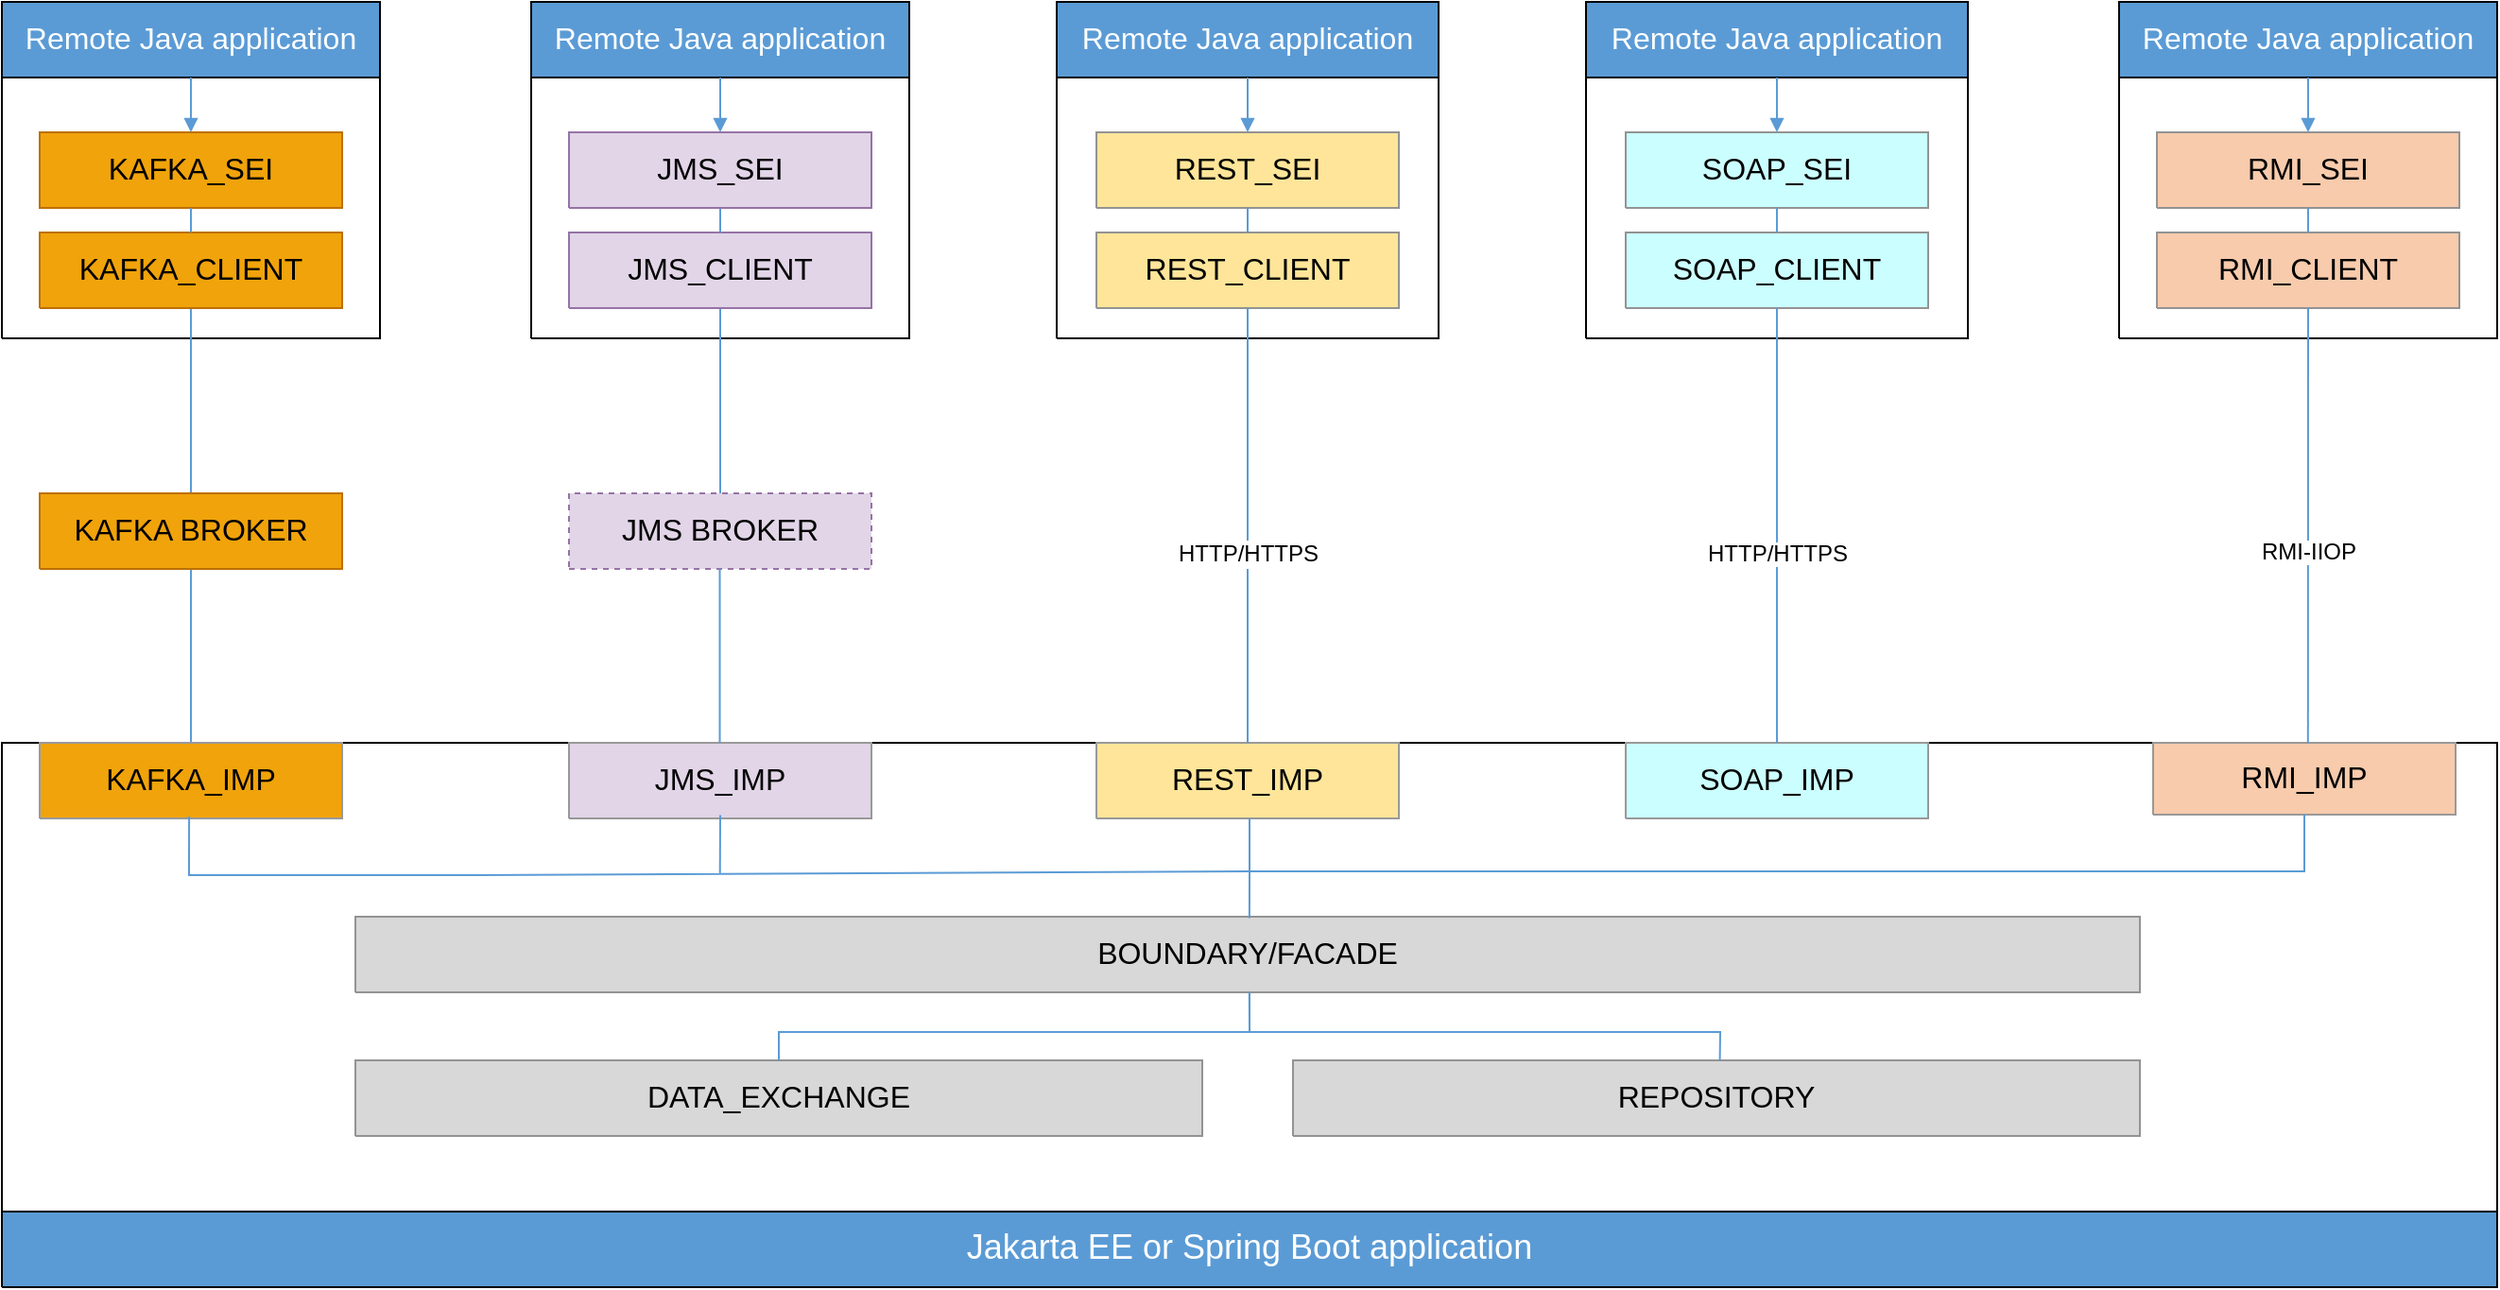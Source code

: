 <mxfile version="24.1.0" type="device">
  <diagram name="Page-1" id="Page-1">
    <mxGraphModel dx="1430" dy="1236" grid="1" gridSize="10" guides="1" tooltips="1" connect="1" arrows="1" fold="1" page="1" pageScale="1" pageWidth="827" pageHeight="1169" math="0" shadow="0">
      <root>
        <mxCell id="0" />
        <mxCell id="1" value="Connector" parent="0" />
        <mxCell id="2" style="vsdxID=1;shape=stencil(nZBLDoAgDERP0z3SIyjew0SURgSD+Lu9kMZoXLhwN9O+tukAlrNpJg1SzDH4QW/URgNYgZTkjA4UkwJUgGXng+6DX1zLfmoymdXo17xh5zmRJ6Q42BWCfc2oJfdAr+Yv+AP9Cb7OJ3H/2JG1HNGz/84klThPVCc=);labelBackgroundColor=none;rounded=0;html=1;whiteSpace=wrap;" parent="1" vertex="1">
          <mxGeometry x="80" y="432" width="1320" height="288" as="geometry" />
        </mxCell>
        <mxCell id="3" value="&lt;font style=&quot;color: rgb(0 , 0 , 0) ; direction: ltr ; letter-spacing: 0px ; line-height: 120% ; opacity: 1&quot;&gt;&lt;font style=&quot;font-size: 16px&quot;&gt;REST_IMP&lt;/font&gt;&lt;br&gt;&lt;/font&gt;" style="verticalAlign=middle;align=center;vsdxID=2;fillColor=#fee599;gradientColor=none;shape=stencil(nZBLDoAgDERP0z3SIyjew0SURgSD+Lu9kMZoXLhwN9O+tukAlrNpJg1SzDH4QW/URgNYgZTkjA4UkwJUgGXng+6DX1zLfmoymdXo17xh5zmRJ6Q42BWCfc2oJfdAr+Yv+AP9Cb7OJ3H/2JG1HNGz/84klThPVCc=);strokeColor=#999999;labelBackgroundColor=none;rounded=0;html=1;whiteSpace=wrap;" parent="1" vertex="1">
          <mxGeometry x="659" y="432" width="160" height="40" as="geometry" />
        </mxCell>
        <mxCell id="4" value="&lt;font style=&quot;color: rgb(0 , 0 , 0) ; direction: ltr ; letter-spacing: 0px ; line-height: 120% ; opacity: 1&quot;&gt;&lt;font style=&quot;font-size: 16px&quot;&gt;SOAP_IMP&lt;/font&gt;&lt;br&gt;&lt;/font&gt;" style="verticalAlign=middle;align=center;vsdxID=3;fillColor=#cbffff;gradientColor=none;shape=stencil(nZBLDoAgDERP0z3SIyjew0SURgSD+Lu9kMZoXLhwN9O+tukAlrNpJg1SzDH4QW/URgNYgZTkjA4UkwJUgGXng+6DX1zLfmoymdXo17xh5zmRJ6Q42BWCfc2oJfdAr+Yv+AP9Cb7OJ3H/2JG1HNGz/84klThPVCc=);strokeColor=#999999;labelBackgroundColor=none;rounded=0;html=1;whiteSpace=wrap;" parent="1" vertex="1">
          <mxGeometry x="939" y="432" width="160" height="40" as="geometry" />
        </mxCell>
        <mxCell id="5" value="&lt;font style=&quot;color: rgb(0 , 0 , 0) ; direction: ltr ; letter-spacing: 0px ; line-height: 120% ; opacity: 1&quot;&gt;&lt;font style=&quot;font-size: 16px&quot;&gt;RMI_IMP&lt;/font&gt;&lt;br&gt;&lt;/font&gt;" style="verticalAlign=middle;align=center;vsdxID=4;fillColor=#f7cbac;gradientColor=none;shape=stencil(nZBLDoAgDERP0z3SIyjew0SURgSD+Lu9kMZoXLhwN9O+tukAlrNpJg1SzDH4QW/URgNYgZTkjA4UkwJUgGXng+6DX1zLfmoymdXo17xh5zmRJ6Q42BWCfc2oJfdAr+Yv+AP9Cb7OJ3H/2JG1HNGz/84klThPVCc=);strokeColor=#999999;labelBackgroundColor=none;rounded=0;html=1;whiteSpace=wrap;" parent="1" vertex="1">
          <mxGeometry x="1218" y="432" width="160" height="38" as="geometry" />
        </mxCell>
        <mxCell id="6" value="&lt;font style=&quot;color: rgb(0 , 0 , 0) ; direction: ltr ; letter-spacing: 0px ; line-height: 120% ; opacity: 1&quot;&gt;&lt;font style=&quot;font-size: 16px&quot;&gt;BOUNDARY/FACADE&lt;/font&gt;&lt;br&gt;&lt;/font&gt;" style="verticalAlign=middle;align=center;vsdxID=5;fillColor=#d8d8d8;gradientColor=none;shape=stencil(nZBLDoAgDERP0z3SIyjew0SURgSD+Lu9kMZoXLhwN9O+tukAlrNpJg1SzDH4QW/URgNYgZTkjA4UkwJUgGXng+6DX1zLfmoymdXo17xh5zmRJ6Q42BWCfc2oJfdAr+Yv+AP9Cb7OJ3H/2JG1HNGz/84klThPVCc=);strokeColor=#939393;labelBackgroundColor=none;rounded=0;html=1;whiteSpace=wrap;" parent="1" vertex="1">
          <mxGeometry x="267" y="524" width="944" height="40" as="geometry" />
        </mxCell>
        <mxCell id="7" value="&lt;font style=&quot;color: rgb(0 , 0 , 0) ; direction: ltr ; letter-spacing: 0px ; line-height: 120% ; opacity: 1&quot;&gt;&lt;font style=&quot;font-size: 16px&quot;&gt;REPOSITORY&lt;/font&gt;&lt;br&gt;&lt;/font&gt;" style="verticalAlign=middle;align=center;vsdxID=6;fillColor=#d8d8d8;gradientColor=none;shape=stencil(nZBLDoAgDERP0z3SIyjew0SURgSD+Lu9kMZoXLhwN9O+tukAlrNpJg1SzDH4QW/URgNYgZTkjA4UkwJUgGXng+6DX1zLfmoymdXo17xh5zmRJ6Q42BWCfc2oJfdAr+Yv+AP9Cb7OJ3H/2JG1HNGz/84klThPVCc=);strokeColor=#939393;labelBackgroundColor=none;rounded=0;html=1;whiteSpace=wrap;" parent="1" vertex="1">
          <mxGeometry x="763" y="600" width="448" height="40" as="geometry" />
        </mxCell>
        <mxCell id="8" value="&lt;font style=&quot;color: rgb(0 , 0 , 0) ; direction: ltr ; letter-spacing: 0px ; line-height: 120% ; opacity: 1&quot;&gt;&lt;font style=&quot;font-size: 16px&quot;&gt;DATA_EXCHANGE&lt;/font&gt;&lt;br&gt;&lt;/font&gt;" style="verticalAlign=middle;align=center;vsdxID=7;fillColor=#d8d8d8;gradientColor=none;shape=stencil(nZBLDoAgDERP0z3SIyjew0SURgSD+Lu9kMZoXLhwN9O+tukAlrNpJg1SzDH4QW/URgNYgZTkjA4UkwJUgGXng+6DX1zLfmoymdXo17xh5zmRJ6Q42BWCfc2oJfdAr+Yv+AP9Cb7OJ3H/2JG1HNGz/84klThPVCc=);strokeColor=#939393;labelBackgroundColor=none;rounded=0;html=1;whiteSpace=wrap;" parent="1" vertex="1">
          <mxGeometry x="267" y="600" width="448" height="40" as="geometry" />
        </mxCell>
        <mxCell id="9" style="vsdxID=12;shape=stencil(nZBLDoAgDERP0z3SIyjew0SURgSD+Lu9kMZoXLhwN9O+tukAlrNpJg1SzDH4QW/URgNYgZTkjA4UkwJUgGXng+6DX1zLfmoymdXo17xh5zmRJ6Q42BWCfc2oJfdAr+Yv+AP9Cb7OJ3H/2JG1HNGz/84klThPVCc=);labelBackgroundColor=none;rounded=0;html=1;whiteSpace=wrap;" parent="1" vertex="1">
          <mxGeometry x="638" y="40" width="202" height="178" as="geometry" />
        </mxCell>
        <mxCell id="10" value="&lt;font style=&quot;color: rgb(0 , 0 , 0) ; direction: ltr ; letter-spacing: 0px ; line-height: 120% ; opacity: 1&quot;&gt;&lt;font style=&quot;font-size: 16px&quot;&gt;REST_CLIENT&lt;/font&gt;&lt;br&gt;&lt;/font&gt;" style="verticalAlign=middle;align=center;vsdxID=13;fillColor=#fee599;gradientColor=none;shape=stencil(nZBLDoAgDERP0z3SIyjew0SURgSD+Lu9kMZoXLhwN9O+tukAlrNpJg1SzDH4QW/URgNYgZTkjA4UkwJUgGXng+6DX1zLfmoymdXo17xh5zmRJ6Q42BWCfc2oJfdAr+Yv+AP9Cb7OJ3H/2JG1HNGz/84klThPVCc=);strokeColor=#939393;labelBackgroundColor=none;rounded=0;html=1;whiteSpace=wrap;" parent="1" vertex="1">
          <mxGeometry x="659" y="162" width="160" height="40" as="geometry" />
        </mxCell>
        <mxCell id="11" value="&lt;font style=&quot;color: rgb(254 , 255 , 255) ; direction: ltr ; letter-spacing: 0px ; line-height: 120% ; opacity: 1&quot;&gt;&lt;font style=&quot;font-size: 16px&quot;&gt;Remote Java application&lt;/font&gt;&lt;br&gt;&lt;/font&gt;" style="verticalAlign=middle;align=center;vsdxID=19;fillColor=#5b9bd5;gradientColor=none;shape=stencil(nZBLDoAgDERP0z3SIyjew0SURgSD+Lu9kMZoXLhwN9O+tukAlrNpJg1SzDH4QW/URgNYgZTkjA4UkwJUgGXng+6DX1zLfmoymdXo17xh5zmRJ6Q42BWCfc2oJfdAr+Yv+AP9Cb7OJ3H/2JG1HNGz/84klThPVCc=);strokeColor=#000000;labelBackgroundColor=none;rounded=0;html=1;whiteSpace=wrap;fontFamily=Helvetica;" parent="1" vertex="1">
          <mxGeometry x="638" y="40" width="202" height="40" as="geometry" />
        </mxCell>
        <mxCell id="12" style="vsdxID=20;fillColor=none;gradientColor=none;strokeColor=none;labelBackgroundColor=none;rounded=0;html=1;whiteSpace=wrap;fontFamily=Verdana;" parent="1" vertex="1">
          <mxGeometry x="659" y="109" width="160" height="40" as="geometry" />
        </mxCell>
        <mxCell id="13" value="&lt;font style=&quot;color: rgb(0 , 0 , 0) ; direction: ltr ; letter-spacing: 0px ; line-height: 120% ; opacity: 1&quot;&gt;&lt;font style=&quot;font-size: 16px&quot;&gt;REST_SEI&lt;/font&gt;&lt;br&gt;&lt;/font&gt;" style="verticalAlign=middle;align=center;vsdxID=11;fillColor=#fee599;gradientColor=none;shape=stencil(nZBLDoAgDERP0z3SIyjew0SURgSD+Lu9kMZoXLhwN9O+tukAlrNpJg1SzDH4QW/URgNYgZTkjA4UkwJUgGXng+6DX1zLfmoymdXo17xh5zmRJ6Q42BWCfc2oJfdAr+Yv+AP9Cb7OJ3H/2JG1HNGz/84klThPVCc=);strokeColor=#939393;labelBackgroundColor=none;rounded=0;html=1;whiteSpace=wrap;" parent="12" vertex="1">
          <mxGeometry width="160" height="40" as="geometry" />
        </mxCell>
        <mxCell id="14" style="vsdxID=23;shape=stencil(nZBLDoAgDERP0z3SIyjew0SURgSD+Lu9kMZoXLhwN9O+tukAlrNpJg1SzDH4QW/URgNYgZTkjA4UkwJUgGXng+6DX1zLfmoymdXo17xh5zmRJ6Q42BWCfc2oJfdAr+Yv+AP9Cb7OJ3H/2JG1HNGz/84klThPVCc=);labelBackgroundColor=none;rounded=0;html=1;whiteSpace=wrap;" parent="1" vertex="1">
          <mxGeometry x="918" y="40" width="202" height="178" as="geometry" />
        </mxCell>
        <mxCell id="15" value="&lt;font style=&quot;color: rgb(0 , 0 , 0) ; direction: ltr ; letter-spacing: 0px ; line-height: 120% ; opacity: 1&quot;&gt;&lt;font style=&quot;font-size: 16px&quot;&gt;SOAP_CLIENT&lt;/font&gt;&lt;br&gt;&lt;/font&gt;" style="verticalAlign=middle;align=center;vsdxID=24;fillColor=#cbffff;gradientColor=none;shape=stencil(nZBLDoAgDERP0z3SIyjew0SURgSD+Lu9kMZoXLhwN9O+tukAlrNpJg1SzDH4QW/URgNYgZTkjA4UkwJUgGXng+6DX1zLfmoymdXo17xh5zmRJ6Q42BWCfc2oJfdAr+Yv+AP9Cb7OJ3H/2JG1HNGz/84klThPVCc=);strokeColor=#939393;labelBackgroundColor=none;rounded=0;html=1;whiteSpace=wrap;" parent="1" vertex="1">
          <mxGeometry x="939" y="162" width="160" height="40" as="geometry" />
        </mxCell>
        <mxCell id="16" value="&lt;font style=&quot;color: rgb(254 , 255 , 255) ; direction: ltr ; letter-spacing: 0px ; line-height: 120% ; opacity: 1&quot;&gt;&lt;font style=&quot;font-size: 16px&quot;&gt;Remote Java application&lt;/font&gt;&lt;br&gt;&lt;/font&gt;" style="verticalAlign=middle;align=center;vsdxID=25;fillColor=#5b9bd5;gradientColor=none;shape=stencil(nZBLDoAgDERP0z3SIyjew0SURgSD+Lu9kMZoXLhwN9O+tukAlrNpJg1SzDH4QW/URgNYgZTkjA4UkwJUgGXng+6DX1zLfmoymdXo17xh5zmRJ6Q42BWCfc2oJfdAr+Yv+AP9Cb7OJ3H/2JG1HNGz/84klThPVCc=);strokeColor=#000000;labelBackgroundColor=none;rounded=0;html=1;whiteSpace=wrap;fontFamily=Helvetica;" parent="1" vertex="1">
          <mxGeometry x="918" y="40" width="202" height="40" as="geometry" />
        </mxCell>
        <mxCell id="17" style="vsdxID=26;fillColor=none;gradientColor=none;strokeColor=none;labelBackgroundColor=none;rounded=0;html=1;whiteSpace=wrap;" parent="1" vertex="1">
          <mxGeometry x="930" y="109" width="160" height="40" as="geometry" />
        </mxCell>
        <mxCell id="18" value="&lt;font style=&quot;color: rgb(0 , 0 , 0) ; direction: ltr ; letter-spacing: 0px ; line-height: 120% ; opacity: 1&quot;&gt;&lt;font style=&quot;font-size: 16px&quot;&gt;SOAP_SEI&lt;/font&gt;&lt;br&gt;&lt;/font&gt;" style="verticalAlign=middle;align=center;vsdxID=27;fillColor=#cbffff;gradientColor=none;shape=stencil(nZBLDoAgDERP0z3SIyjew0SURgSD+Lu9kMZoXLhwN9O+tukAlrNpJg1SzDH4QW/URgNYgZTkjA4UkwJUgGXng+6DX1zLfmoymdXo17xh5zmRJ6Q42BWCfc2oJfdAr+Yv+AP9Cb7OJ3H/2JG1HNGz/84klThPVCc=);strokeColor=#939393;labelBackgroundColor=none;rounded=0;html=1;whiteSpace=wrap;" parent="17" vertex="1">
          <mxGeometry x="9" width="160" height="40" as="geometry" />
        </mxCell>
        <mxCell id="19" style="vsdxID=38;shape=stencil(nZBLDoAgDERP0z3SIyjew0SURgSD+Lu9kMZoXLhwN9O+tukAlrNpJg1SzDH4QW/URgNYgZTkjA4UkwJUgGXng+6DX1zLfmoymdXo17xh5zmRJ6Q42BWCfc2oJfdAr+Yv+AP9Cb7OJ3H/2JG1HNGz/84klThPVCc=);labelBackgroundColor=none;rounded=0;html=1;whiteSpace=wrap;" parent="1" vertex="1">
          <mxGeometry x="1200" y="40" width="200" height="178" as="geometry" />
        </mxCell>
        <mxCell id="20" value="&lt;font style=&quot;color: rgb(0 , 0 , 0) ; direction: ltr ; letter-spacing: 0px ; line-height: 120% ; opacity: 1&quot;&gt;&lt;font style=&quot;font-size: 16px&quot;&gt;RMI_CLIENT&lt;/font&gt;&lt;br&gt;&lt;/font&gt;" style="verticalAlign=middle;align=center;vsdxID=39;fillColor=#f7cbac;gradientColor=none;shape=stencil(nZBLDoAgDERP0z3SIyjew0SURgSD+Lu9kMZoXLhwN9O+tukAlrNpJg1SzDH4QW/URgNYgZTkjA4UkwJUgGXng+6DX1zLfmoymdXo17xh5zmRJ6Q42BWCfc2oJfdAr+Yv+AP9Cb7OJ3H/2JG1HNGz/84klThPVCc=);strokeColor=#939393;labelBackgroundColor=none;rounded=0;html=1;whiteSpace=wrap;" parent="1" vertex="1">
          <mxGeometry x="1220" y="162" width="160" height="40" as="geometry" />
        </mxCell>
        <mxCell id="21" value="&lt;font style=&quot;color: rgb(254 , 255 , 255) ; direction: ltr ; letter-spacing: 0px ; line-height: 120% ; opacity: 1&quot;&gt;&lt;font style=&quot;font-size: 16px&quot;&gt;Remote Java application&lt;/font&gt;&lt;br&gt;&lt;/font&gt;" style="verticalAlign=middle;align=center;vsdxID=40;fillColor=#5b9bd5;gradientColor=none;shape=stencil(nZBLDoAgDERP0z3SIyjew0SURgSD+Lu9kMZoXLhwN9O+tukAlrNpJg1SzDH4QW/URgNYgZTkjA4UkwJUgGXng+6DX1zLfmoymdXo17xh5zmRJ6Q42BWCfc2oJfdAr+Yv+AP9Cb7OJ3H/2JG1HNGz/84klThPVCc=);strokeColor=#000000;labelBackgroundColor=none;rounded=0;html=1;whiteSpace=wrap;fontFamily=Helvetica;" parent="1" vertex="1">
          <mxGeometry x="1200" y="40" width="200" height="40" as="geometry" />
        </mxCell>
        <mxCell id="22" style="vsdxID=41;fillColor=none;gradientColor=none;strokeColor=none;labelBackgroundColor=none;rounded=0;html=1;whiteSpace=wrap;" parent="1" vertex="1">
          <mxGeometry x="1220" y="109" width="160" height="40" as="geometry" />
        </mxCell>
        <mxCell id="23" value="&lt;font style=&quot;color: rgb(0 , 0 , 0) ; direction: ltr ; letter-spacing: 0px ; line-height: 120% ; opacity: 1&quot;&gt;&lt;font style=&quot;font-size: 16px&quot;&gt;RMI_SEI&lt;/font&gt;&lt;br&gt;&lt;/font&gt;" style="verticalAlign=middle;align=center;vsdxID=42;fillColor=#f7cbac;gradientColor=none;shape=stencil(nZBLDoAgDERP0z3SIyjew0SURgSD+Lu9kMZoXLhwN9O+tukAlrNpJg1SzDH4QW/URgNYgZTkjA4UkwJUgGXng+6DX1zLfmoymdXo17xh5zmRJ6Q42BWCfc2oJfdAr+Yv+AP9Cb7OJ3H/2JG1HNGz/84klThPVCc=);strokeColor=#939393;labelBackgroundColor=none;rounded=0;html=1;whiteSpace=wrap;" parent="22" vertex="1">
          <mxGeometry width="160" height="40" as="geometry" />
        </mxCell>
        <mxCell id="24" value="&lt;font style=&quot;color: rgb(254 , 255 , 255) ; direction: ltr ; letter-spacing: 0px ; line-height: 120% ; opacity: 1&quot;&gt;&lt;font style=&quot;font-size: 18px&quot;&gt;Jakarta EE or Spring Boot application&lt;/font&gt;&lt;br&gt;&lt;/font&gt;" style="verticalAlign=middle;align=center;vsdxID=51;fillColor=#5b9bd5;gradientColor=none;shape=stencil(nZBLDoAgDERP0z3SIyjew0SURgSD+Lu9kMZoXLhwN9O+tukAlrNpJg1SzDH4QW/URgNYgZTkjA4UkwJUgGXng+6DX1zLfmoymdXo17xh5zmRJ6Q42BWCfc2oJfdAr+Yv+AP9Cb7OJ3H/2JG1HNGz/84klThPVCc=);strokeColor=#000000;labelBackgroundColor=none;rounded=0;html=1;whiteSpace=wrap;" parent="1" vertex="1">
          <mxGeometry x="80" y="680" width="1320" height="40" as="geometry" />
        </mxCell>
        <mxCell id="25" style="vsdxID=58;edgeStyle=none;startArrow=block;endArrow=none;startSize=5;endSize=5;strokeColor=#5b9bd5;spacingTop=0;spacingBottom=0;spacingLeft=0;spacingRight=0;verticalAlign=middle;html=1;labelBackgroundColor=#ffffff;rounded=0;exitX=0.5;exitY=0;exitDx=0;exitDy=0;exitPerimeter=0;entryX=0.5;entryY=1;entryDx=0;entryDy=0;entryPerimeter=0;" parent="1" source="23" target="21" edge="1">
          <mxGeometry relative="1" as="geometry">
            <mxPoint x="10" as="offset" />
            <Array as="points" />
          </mxGeometry>
        </mxCell>
        <mxCell id="26" style="vsdxID=57;edgeStyle=none;startArrow=block;endArrow=none;startSize=5;endSize=5;strokeColor=#5b9bd5;spacingTop=0;spacingBottom=0;spacingLeft=0;spacingRight=0;verticalAlign=middle;html=1;labelBackgroundColor=#ffffff;rounded=0;exitX=0.5;exitY=0;exitDx=0;exitDy=0;exitPerimeter=0;entryX=0.5;entryY=1;entryDx=0;entryDy=0;entryPerimeter=0;" parent="1" source="18" target="16" edge="1">
          <mxGeometry relative="1" as="geometry">
            <mxPoint x="10" as="offset" />
            <Array as="points" />
          </mxGeometry>
        </mxCell>
        <mxCell id="27" style="vsdxID=56;edgeStyle=none;startArrow=block;endArrow=none;startSize=5;endSize=5;strokeColor=#5b9bd5;spacingTop=0;spacingBottom=0;spacingLeft=0;spacingRight=0;verticalAlign=middle;html=1;labelBackgroundColor=#ffffff;rounded=0;exitX=0.5;exitY=0;exitDx=0;exitDy=0;exitPerimeter=0;entryX=0.5;entryY=1;entryDx=0;entryDy=0;entryPerimeter=0;" parent="1" source="13" target="11" edge="1">
          <mxGeometry relative="1" as="geometry">
            <mxPoint x="10" as="offset" />
            <Array as="points" />
          </mxGeometry>
        </mxCell>
        <mxCell id="29" style="vsdxID=53;edgeStyle=none;startArrow=none;endArrow=none;startSize=5;endSize=5;strokeColor=#5b9bd5;spacingTop=0;spacingBottom=0;spacingLeft=0;spacingRight=0;verticalAlign=middle;html=1;labelBackgroundColor=#ffffff;rounded=0;entryX=0.5;entryY=0;entryDx=0;entryDy=0;entryPerimeter=0;exitX=0.501;exitY=1.013;exitDx=0;exitDy=0;exitPerimeter=0;" parent="1" source="6" target="8" edge="1">
          <mxGeometry relative="1" as="geometry">
            <mxPoint as="offset" />
            <Array as="points">
              <mxPoint x="740" y="585" />
              <mxPoint x="491" y="585" />
            </Array>
            <mxPoint x="740" y="570" as="sourcePoint" />
          </mxGeometry>
        </mxCell>
        <mxCell id="30" value="&lt;font style=&quot;font-size: 12px&quot;&gt;HTTP/HTTPS&lt;/font&gt;" style="vsdxID=48;edgeStyle=none;startArrow=none;endArrow=none;startSize=5;endSize=5;strokeColor=#5b9bd5;spacingTop=0;spacingBottom=0;spacingLeft=0;spacingRight=0;verticalAlign=middle;html=1;labelBackgroundColor=#ffffff;rounded=0;" parent="1" source="10" target="3" edge="1">
          <mxGeometry x="0.124" relative="1" as="geometry">
            <Array as="points" />
            <mxPoint x="749" y="430" as="targetPoint" />
            <mxPoint as="offset" />
          </mxGeometry>
        </mxCell>
        <mxCell id="31" value="&lt;font style=&quot;font-size: 11px ; font-family: &amp;#34;calibri&amp;#34; ; color: #000000 ; direction: ltr ; letter-spacing: 0px ; line-height: 120% ; opacity: 1&quot;&gt;&lt;br&gt;&lt;/font&gt;" style="text;vsdxID=48;edgeStyle=none;startArrow=none;endArrow=none;startSize=5;endSize=5;strokeColor=none;spacingTop=0;spacingBottom=0;spacingLeft=0;spacingRight=0;verticalAlign=middle;html=1;labelBackgroundColor=#ffffff;rounded=0;align=center;fillColor=none;gradientColor=none;whiteSpace=wrap;rotation=0;;html=1;;rotation=270" parent="30" vertex="1">
          <mxGeometry width="21.13" height="30" relative="1" as="geometry">
            <mxPoint x="-7.985" y="-40" as="offset" />
          </mxGeometry>
        </mxCell>
        <mxCell id="32" value="&lt;font style=&quot;color: rgb(0 , 0 , 0) ; direction: ltr ; letter-spacing: 0px ; line-height: 120% ; opacity: 1&quot;&gt;&lt;font style=&quot;font-size: 12px&quot;&gt;RMI-IIOP&lt;/font&gt;&lt;br&gt;&lt;/font&gt;" style="vsdxID=44;edgeStyle=none;startArrow=none;endArrow=none;startSize=5;endSize=5;strokeColor=#5b9bd5;spacingTop=0;spacingBottom=0;spacingLeft=0;spacingRight=0;verticalAlign=middle;html=1;labelBackgroundColor=#ffffff;rounded=0;align=center;exitX=0.5;exitY=1;exitDx=0;exitDy=0;exitPerimeter=0;fontFamily=Helvetica;entryX=0.512;entryY=0.002;entryDx=0;entryDy=0;entryPerimeter=0;" parent="1" source="20" target="5" edge="1">
          <mxGeometry x="0.124" relative="1" as="geometry">
            <mxPoint as="offset" />
            <Array as="points" />
            <mxPoint x="1300" y="430" as="targetPoint" />
          </mxGeometry>
        </mxCell>
        <mxCell id="33" style="vsdxID=43;edgeStyle=none;startArrow=none;endArrow=none;startSize=5;endSize=5;strokeColor=#5b9bd5;spacingTop=0;spacingBottom=0;spacingLeft=0;spacingRight=0;verticalAlign=middle;html=1;labelBackgroundColor=#ffffff;rounded=0;exitX=0.5;exitY=1;exitDx=0;exitDy=0;exitPerimeter=0;entryX=0.5;entryY=0;entryDx=0;entryDy=0;entryPerimeter=0;" parent="1" source="23" target="20" edge="1">
          <mxGeometry relative="1" as="geometry">
            <mxPoint x="10" y="-1" as="offset" />
            <Array as="points" />
          </mxGeometry>
        </mxCell>
        <mxCell id="34" style="vsdxID=37;edgeStyle=none;startArrow=none;endArrow=none;startSize=5;endSize=5;strokeColor=#5b9bd5;spacingTop=0;spacingBottom=0;spacingLeft=0;spacingRight=0;verticalAlign=middle;html=1;labelBackgroundColor=#ffffff;rounded=0;exitX=0.5;exitY=1;exitDx=0;exitDy=0;exitPerimeter=0;entryX=0.501;entryY=0.018;entryDx=0;entryDy=0;entryPerimeter=0;" parent="1" source="5" target="6" edge="1">
          <mxGeometry relative="1" as="geometry">
            <mxPoint as="offset" />
            <Array as="points">
              <mxPoint x="1298" y="500" />
              <mxPoint x="740" y="500" />
            </Array>
            <mxPoint x="870" y="360" as="targetPoint" />
          </mxGeometry>
        </mxCell>
        <mxCell id="35" style="vsdxID=36;edgeStyle=none;startArrow=none;endArrow=none;startSize=5;endSize=5;strokeColor=#5b9bd5;spacingTop=0;spacingBottom=0;spacingLeft=0;spacingRight=0;verticalAlign=middle;html=1;labelBackgroundColor=#ffffff;rounded=0;exitX=0.5;exitY=1;exitDx=0;exitDy=0;exitPerimeter=0;" parent="1" edge="1">
          <mxGeometry relative="1" as="geometry">
            <mxPoint x="10" as="offset" />
            <Array as="points" />
            <mxPoint x="740" y="500" as="targetPoint" />
            <mxPoint x="740" y="472" as="sourcePoint" />
          </mxGeometry>
        </mxCell>
        <mxCell id="36" style="vsdxID=22;edgeStyle=none;startArrow=none;endArrow=none;startSize=5;endSize=5;strokeColor=#5b9bd5;spacingTop=0;spacingBottom=0;spacingLeft=0;spacingRight=0;verticalAlign=middle;html=1;labelBackgroundColor=#ffffff;rounded=0;exitX=0.5;exitY=1;exitDx=0;exitDy=0;exitPerimeter=0;entryX=0.5;entryY=0;entryDx=0;entryDy=0;entryPerimeter=0;" parent="1" source="13" target="10" edge="1">
          <mxGeometry relative="1" as="geometry">
            <mxPoint x="10" y="-1" as="offset" />
            <Array as="points" />
          </mxGeometry>
        </mxCell>
        <mxCell id="37" style="vsdxID=28;edgeStyle=none;startArrow=none;endArrow=none;startSize=5;endSize=5;strokeColor=#5b9bd5;spacingTop=0;spacingBottom=0;spacingLeft=0;spacingRight=0;verticalAlign=middle;html=1;labelBackgroundColor=#ffffff;rounded=0;exitX=0.5;exitY=1;exitDx=0;exitDy=0;exitPerimeter=0;entryX=0.5;entryY=0;entryDx=0;entryDy=0;entryPerimeter=0;" parent="1" source="18" target="15" edge="1">
          <mxGeometry relative="1" as="geometry">
            <mxPoint x="10" y="-1" as="offset" />
            <Array as="points" />
          </mxGeometry>
        </mxCell>
        <mxCell id="38" value="&lt;font style=&quot;color: rgb(0 , 0 , 0) ; direction: ltr ; letter-spacing: 0px ; line-height: 120% ; opacity: 1&quot;&gt;&lt;font style=&quot;font-size: 12px&quot;&gt;HTTP/HTTPS&lt;/font&gt;&lt;br&gt;&lt;/font&gt;" style="vsdxID=32;edgeStyle=none;startArrow=none;endArrow=none;startSize=5;endSize=5;strokeColor=#5b9bd5;spacingTop=0;spacingBottom=0;spacingLeft=0;spacingRight=0;verticalAlign=middle;html=1;labelBackgroundColor=#ffffff;rounded=0;align=center;exitX=0.5;exitY=1;exitDx=0;exitDy=0;exitPerimeter=0;entryX=0.5;entryY=0;entryDx=0;entryDy=0;entryPerimeter=0;fontFamily=Helvetica;" parent="1" source="15" target="4" edge="1">
          <mxGeometry x="0.124" relative="1" as="geometry">
            <mxPoint as="offset" />
            <Array as="points" />
          </mxGeometry>
        </mxCell>
        <mxCell id="tTpTqWX7JdiGbxHE5KVe-39" style="vsdxID=23;shape=stencil(nZBLDoAgDERP0z3SIyjew0SURgSD+Lu9kMZoXLhwN9O+tukAlrNpJg1SzDH4QW/URgNYgZTkjA4UkwJUgGXng+6DX1zLfmoymdXo17xh5zmRJ6Q42BWCfc2oJfdAr+Yv+AP9Cb7OJ3H/2JG1HNGz/84klThPVCc=);labelBackgroundColor=none;rounded=0;html=1;whiteSpace=wrap;" parent="1" vertex="1">
          <mxGeometry x="80" y="40" width="200" height="178" as="geometry" />
        </mxCell>
        <mxCell id="tTpTqWX7JdiGbxHE5KVe-49" style="edgeStyle=orthogonalEdgeStyle;rounded=0;orthogonalLoop=1;jettySize=auto;html=1;entryX=0.5;entryY=0.025;entryDx=0;entryDy=0;entryPerimeter=0;fillColor=#1ba1e2;endArrow=none;endFill=0;strokeColor=#5B9BD5;" parent="1" source="tTpTqWX7JdiGbxHE5KVe-40" target="tTpTqWX7JdiGbxHE5KVe-46" edge="1">
          <mxGeometry relative="1" as="geometry" />
        </mxCell>
        <mxCell id="tTpTqWX7JdiGbxHE5KVe-40" value="&lt;font style=&quot;color: rgb(0 , 0 , 0) ; direction: ltr ; letter-spacing: 0px ; line-height: 120% ; opacity: 1&quot;&gt;&lt;font style=&quot;font-size: 16px&quot;&gt;KAFKA_CLIENT&lt;/font&gt;&lt;br&gt;&lt;/font&gt;" style="verticalAlign=middle;align=center;vsdxID=24;fillColor=#f0a30a;shape=stencil(nZBLDoAgDERP0z3SIyjew0SURgSD+Lu9kMZoXLhwN9O+tukAlrNpJg1SzDH4QW/URgNYgZTkjA4UkwJUgGXng+6DX1zLfmoymdXo17xh5zmRJ6Q42BWCfc2oJfdAr+Yv+AP9Cb7OJ3H/2JG1HNGz/84klThPVCc=);strokeColor=#BD7000;labelBackgroundColor=none;rounded=0;html=1;whiteSpace=wrap;fontColor=#000000;fontFamily=Helvetica;" parent="1" vertex="1">
          <mxGeometry x="100" y="162" width="160" height="40" as="geometry" />
        </mxCell>
        <mxCell id="tTpTqWX7JdiGbxHE5KVe-41" value="&lt;font style=&quot;color: rgb(254 , 255 , 255) ; direction: ltr ; letter-spacing: 0px ; line-height: 120% ; opacity: 1&quot;&gt;&lt;font style=&quot;font-size: 16px&quot;&gt;Remote Java application&lt;/font&gt;&lt;br&gt;&lt;/font&gt;" style="verticalAlign=middle;align=center;vsdxID=25;fillColor=#5b9bd5;gradientColor=none;shape=stencil(nZBLDoAgDERP0z3SIyjew0SURgSD+Lu9kMZoXLhwN9O+tukAlrNpJg1SzDH4QW/URgNYgZTkjA4UkwJUgGXng+6DX1zLfmoymdXo17xh5zmRJ6Q42BWCfc2oJfdAr+Yv+AP9Cb7OJ3H/2JG1HNGz/84klThPVCc=);strokeColor=#000000;labelBackgroundColor=none;rounded=0;html=1;whiteSpace=wrap;fontFamily=Helvetica;" parent="1" vertex="1">
          <mxGeometry x="80" y="40" width="200" height="40" as="geometry" />
        </mxCell>
        <mxCell id="tTpTqWX7JdiGbxHE5KVe-42" style="vsdxID=26;fillColor=#f0a30a;strokeColor=#BD7000;labelBackgroundColor=none;rounded=0;html=1;whiteSpace=wrap;fontColor=#000000;fontFamily=Times New Roman;fontSize=14;" parent="1" vertex="1">
          <mxGeometry x="100" y="109" width="160" height="40" as="geometry" />
        </mxCell>
        <mxCell id="tTpTqWX7JdiGbxHE5KVe-43" value="&lt;font style=&quot;color: rgb(0 , 0 , 0) ; direction: ltr ; letter-spacing: 0px ; line-height: 120% ; opacity: 1&quot;&gt;&lt;font style=&quot;font-size: 16px&quot;&gt;KAFKA_SEI&lt;/font&gt;&lt;br&gt;&lt;/font&gt;" style="verticalAlign=middle;align=center;vsdxID=27;fillColor=#f0a30a;shape=stencil(nZBLDoAgDERP0z3SIyjew0SURgSD+Lu9kMZoXLhwN9O+tukAlrNpJg1SzDH4QW/URgNYgZTkjA4UkwJUgGXng+6DX1zLfmoymdXo17xh5zmRJ6Q42BWCfc2oJfdAr+Yv+AP9Cb7OJ3H/2JG1HNGz/84klThPVCc=);strokeColor=#BD7000;labelBackgroundColor=none;rounded=0;html=1;whiteSpace=wrap;fontColor=#000000;" parent="tTpTqWX7JdiGbxHE5KVe-42" vertex="1">
          <mxGeometry width="160" height="40" as="geometry" />
        </mxCell>
        <mxCell id="tTpTqWX7JdiGbxHE5KVe-44" style="vsdxID=57;edgeStyle=none;startArrow=block;endArrow=none;startSize=5;endSize=5;strokeColor=#5b9bd5;spacingTop=0;spacingBottom=0;spacingLeft=0;spacingRight=0;verticalAlign=middle;html=1;labelBackgroundColor=#ffffff;rounded=0;exitX=0.5;exitY=0;exitDx=0;exitDy=0;exitPerimeter=0;entryX=0.5;entryY=1;entryDx=0;entryDy=0;entryPerimeter=0;" parent="1" source="tTpTqWX7JdiGbxHE5KVe-43" target="tTpTqWX7JdiGbxHE5KVe-41" edge="1">
          <mxGeometry relative="1" as="geometry">
            <mxPoint x="10" as="offset" />
            <Array as="points" />
          </mxGeometry>
        </mxCell>
        <mxCell id="tTpTqWX7JdiGbxHE5KVe-45" style="vsdxID=28;edgeStyle=none;startArrow=none;endArrow=none;startSize=5;endSize=5;strokeColor=#5b9bd5;spacingTop=0;spacingBottom=0;spacingLeft=0;spacingRight=0;verticalAlign=middle;html=1;labelBackgroundColor=#ffffff;rounded=0;exitX=0.5;exitY=1;exitDx=0;exitDy=0;exitPerimeter=0;entryX=0.5;entryY=0;entryDx=0;entryDy=0;entryPerimeter=0;" parent="1" source="tTpTqWX7JdiGbxHE5KVe-43" target="tTpTqWX7JdiGbxHE5KVe-40" edge="1">
          <mxGeometry relative="1" as="geometry">
            <mxPoint x="10" y="-1" as="offset" />
            <Array as="points" />
          </mxGeometry>
        </mxCell>
        <mxCell id="tTpTqWX7JdiGbxHE5KVe-53" style="edgeStyle=orthogonalEdgeStyle;rounded=0;orthogonalLoop=1;jettySize=auto;html=1;entryX=0.5;entryY=0;entryDx=0;entryDy=0;entryPerimeter=0;fontFamily=Helvetica;fontSize=14;endArrow=none;endFill=0;strokeColor=#5B9BD5;" parent="1" source="tTpTqWX7JdiGbxHE5KVe-46" target="tTpTqWX7JdiGbxHE5KVe-47" edge="1">
          <mxGeometry relative="1" as="geometry" />
        </mxCell>
        <mxCell id="tTpTqWX7JdiGbxHE5KVe-46" value="&lt;font style=&quot;color: rgb(0 , 0 , 0) ; direction: ltr ; letter-spacing: 0px ; line-height: 120% ; opacity: 1&quot;&gt;&lt;font style=&quot;font-size: 16px&quot;&gt;KAFKA BROKER&lt;/font&gt;&lt;br&gt;&lt;/font&gt;" style="verticalAlign=middle;align=center;vsdxID=24;fillColor=#f0a30a;shape=stencil(nZBLDoAgDERP0z3SIyjew0SURgSD+Lu9kMZoXLhwN9O+tukAlrNpJg1SzDH4QW/URgNYgZTkjA4UkwJUgGXng+6DX1zLfmoymdXo17xh5zmRJ6Q42BWCfc2oJfdAr+Yv+AP9Cb7OJ3H/2JG1HNGz/84klThPVCc=);strokeColor=#BD7000;labelBackgroundColor=none;rounded=0;html=1;whiteSpace=wrap;fontColor=#000000;" parent="1" vertex="1">
          <mxGeometry x="100" y="300" width="160" height="40" as="geometry" />
        </mxCell>
        <mxCell id="tTpTqWX7JdiGbxHE5KVe-47" value="&lt;font style=&quot;color: rgb(0 , 0 , 0) ; direction: ltr ; letter-spacing: 0px ; line-height: 120% ; opacity: 1&quot;&gt;&lt;font style=&quot;font-size: 16px&quot;&gt;KAFKA_IMP&lt;/font&gt;&lt;br&gt;&lt;/font&gt;" style="verticalAlign=middle;align=center;vsdxID=2;fillColor=#f0a30a;shape=stencil(nZBLDoAgDERP0z3SIyjew0SURgSD+Lu9kMZoXLhwN9O+tukAlrNpJg1SzDH4QW/URgNYgZTkjA4UkwJUgGXng+6DX1zLfmoymdXo17xh5zmRJ6Q42BWCfc2oJfdAr+Yv+AP9Cb7OJ3H/2JG1HNGz/84klThPVCc=);strokeColor=#999999;labelBackgroundColor=none;rounded=0;html=1;whiteSpace=wrap;fontColor=#000000;fontFamily=Helvetica;" parent="1" vertex="1">
          <mxGeometry x="100" y="432" width="160" height="40" as="geometry" />
        </mxCell>
        <mxCell id="tTpTqWX7JdiGbxHE5KVe-51" style="vsdxID=37;edgeStyle=none;startArrow=none;endArrow=none;startSize=5;endSize=5;strokeColor=#5b9bd5;spacingTop=0;spacingBottom=0;spacingLeft=0;spacingRight=0;verticalAlign=middle;html=1;labelBackgroundColor=#ffffff;rounded=0;exitX=0.494;exitY=0.975;exitDx=0;exitDy=0;exitPerimeter=0;" parent="1" source="tTpTqWX7JdiGbxHE5KVe-47" edge="1">
          <mxGeometry relative="1" as="geometry">
            <mxPoint as="offset" />
            <Array as="points">
              <mxPoint x="179" y="502" />
              <mxPoint x="330" y="502" />
            </Array>
            <mxPoint x="187.04" y="477" as="sourcePoint" />
            <mxPoint x="740" y="500" as="targetPoint" />
          </mxGeometry>
        </mxCell>
        <mxCell id="ZL7LZq1w3TKw3GPWi5tH-39" style="vsdxID=23;shape=stencil(nZBLDoAgDERP0z3SIyjew0SURgSD+Lu9kMZoXLhwN9O+tukAlrNpJg1SzDH4QW/URgNYgZTkjA4UkwJUgGXng+6DX1zLfmoymdXo17xh5zmRJ6Q42BWCfc2oJfdAr+Yv+AP9Cb7OJ3H/2JG1HNGz/84klThPVCc=);labelBackgroundColor=none;rounded=0;html=1;whiteSpace=wrap;" parent="1" vertex="1">
          <mxGeometry x="360" y="40" width="200" height="178" as="geometry" />
        </mxCell>
        <mxCell id="ZL7LZq1w3TKw3GPWi5tH-40" style="edgeStyle=orthogonalEdgeStyle;rounded=0;orthogonalLoop=1;jettySize=auto;html=1;entryX=0.5;entryY=0.025;entryDx=0;entryDy=0;entryPerimeter=0;fillColor=#1ba1e2;endArrow=none;endFill=0;strokeColor=#5B9BD5;" parent="1" source="ZL7LZq1w3TKw3GPWi5tH-41" target="ZL7LZq1w3TKw3GPWi5tH-47" edge="1">
          <mxGeometry relative="1" as="geometry" />
        </mxCell>
        <mxCell id="ZL7LZq1w3TKw3GPWi5tH-41" value="&lt;font style=&quot;color: rgb(0 , 0 , 0) ; direction: ltr ; letter-spacing: 0px ; line-height: 120% ; opacity: 1&quot;&gt;&lt;font style=&quot;font-size: 16px&quot;&gt;JMS_CLIENT&lt;/font&gt;&lt;br&gt;&lt;/font&gt;" style="verticalAlign=middle;align=center;vsdxID=24;fillColor=#e1d5e7;shape=stencil(nZBLDoAgDERP0z3SIyjew0SURgSD+Lu9kMZoXLhwN9O+tukAlrNpJg1SzDH4QW/URgNYgZTkjA4UkwJUgGXng+6DX1zLfmoymdXo17xh5zmRJ6Q42BWCfc2oJfdAr+Yv+AP9Cb7OJ3H/2JG1HNGz/84klThPVCc=);strokeColor=#9673a6;labelBackgroundColor=none;rounded=0;html=1;whiteSpace=wrap;fontFamily=Helvetica;" parent="1" vertex="1">
          <mxGeometry x="380" y="162" width="160" height="40" as="geometry" />
        </mxCell>
        <mxCell id="ZL7LZq1w3TKw3GPWi5tH-42" value="&lt;font style=&quot;color: rgb(254 , 255 , 255) ; direction: ltr ; letter-spacing: 0px ; line-height: 120% ; opacity: 1&quot;&gt;&lt;font style=&quot;font-size: 16px&quot;&gt;Remote Java application&lt;/font&gt;&lt;br&gt;&lt;/font&gt;" style="verticalAlign=middle;align=center;vsdxID=25;fillColor=#5b9bd5;gradientColor=none;shape=stencil(nZBLDoAgDERP0z3SIyjew0SURgSD+Lu9kMZoXLhwN9O+tukAlrNpJg1SzDH4QW/URgNYgZTkjA4UkwJUgGXng+6DX1zLfmoymdXo17xh5zmRJ6Q42BWCfc2oJfdAr+Yv+AP9Cb7OJ3H/2JG1HNGz/84klThPVCc=);strokeColor=#000000;labelBackgroundColor=none;rounded=0;html=1;whiteSpace=wrap;fontFamily=Helvetica;" parent="1" vertex="1">
          <mxGeometry x="360" y="40" width="200" height="40" as="geometry" />
        </mxCell>
        <mxCell id="ZL7LZq1w3TKw3GPWi5tH-45" style="vsdxID=57;edgeStyle=none;startArrow=block;endArrow=none;startSize=5;endSize=5;strokeColor=#5b9bd5;spacingTop=0;spacingBottom=0;spacingLeft=0;spacingRight=0;verticalAlign=middle;html=1;labelBackgroundColor=#ffffff;rounded=0;exitX=0.5;exitY=0;exitDx=0;exitDy=0;exitPerimeter=0;entryX=0.5;entryY=1;entryDx=0;entryDy=0;entryPerimeter=0;" parent="1" source="ZL7LZq1w3TKw3GPWi5tH-44" target="ZL7LZq1w3TKw3GPWi5tH-42" edge="1">
          <mxGeometry relative="1" as="geometry">
            <mxPoint x="10" as="offset" />
            <Array as="points" />
          </mxGeometry>
        </mxCell>
        <mxCell id="ZL7LZq1w3TKw3GPWi5tH-46" style="vsdxID=28;edgeStyle=none;startArrow=none;endArrow=none;startSize=5;endSize=5;strokeColor=#5b9bd5;spacingTop=0;spacingBottom=0;spacingLeft=0;spacingRight=0;verticalAlign=middle;html=1;labelBackgroundColor=#ffffff;rounded=0;exitX=0.5;exitY=1;exitDx=0;exitDy=0;exitPerimeter=0;entryX=0.5;entryY=0;entryDx=0;entryDy=0;entryPerimeter=0;" parent="1" source="ZL7LZq1w3TKw3GPWi5tH-44" target="ZL7LZq1w3TKw3GPWi5tH-41" edge="1">
          <mxGeometry relative="1" as="geometry">
            <mxPoint x="10" y="-1" as="offset" />
            <Array as="points" />
          </mxGeometry>
        </mxCell>
        <mxCell id="ZL7LZq1w3TKw3GPWi5tH-47" value="&lt;font style=&quot;color: rgb(0 , 0 , 0) ; direction: ltr ; letter-spacing: 0px ; line-height: 120% ; opacity: 1&quot;&gt;&lt;font style=&quot;font-size: 16px&quot;&gt;JMS BROKER&lt;/font&gt;&lt;br&gt;&lt;/font&gt;" style="verticalAlign=middle;align=center;vsdxID=24;fillColor=#e1d5e7;shape=stencil(nZBLDoAgDERP0z3SIyjew0SURgSD+Lu9kMZoXLhwN9O+tukAlrNpJg1SzDH4QW/URgNYgZTkjA4UkwJUgGXng+6DX1zLfmoymdXo17xh5zmRJ6Q42BWCfc2oJfdAr+Yv+AP9Cb7OJ3H/2JG1HNGz/84klThPVCc=);strokeColor=#9673a6;labelBackgroundColor=none;rounded=0;html=1;whiteSpace=wrap;dashed=1;" parent="1" vertex="1">
          <mxGeometry x="380" y="300" width="160" height="40" as="geometry" />
        </mxCell>
        <mxCell id="ZL7LZq1w3TKw3GPWi5tH-50" style="vsdxID=53;edgeStyle=none;startArrow=none;endArrow=none;startSize=5;endSize=5;strokeColor=#5b9bd5;spacingTop=0;spacingBottom=0;spacingLeft=0;spacingRight=0;verticalAlign=middle;html=1;labelBackgroundColor=#ffffff;rounded=0;entryX=0.501;entryY=0.993;entryDx=0;entryDy=0;entryPerimeter=0;exitX=0.504;exitY=0;exitDx=0;exitDy=0;exitPerimeter=0;" parent="1" source="7" target="6" edge="1">
          <mxGeometry relative="1" as="geometry">
            <mxPoint as="offset" />
            <Array as="points">
              <mxPoint x="989" y="585" />
              <mxPoint x="740" y="585" />
            </Array>
            <mxPoint x="989" y="565" as="sourcePoint" />
            <mxPoint x="740" y="600" as="targetPoint" />
          </mxGeometry>
        </mxCell>
        <mxCell id="ZL7LZq1w3TKw3GPWi5tH-51" value="&lt;font style=&quot;color: rgb(0 , 0 , 0) ; direction: ltr ; letter-spacing: 0px ; line-height: 120% ; opacity: 1&quot;&gt;&lt;font style=&quot;font-size: 16px&quot;&gt;JMS_IMP&lt;/font&gt;&lt;br&gt;&lt;/font&gt;" style="verticalAlign=middle;align=center;vsdxID=2;fillColor=#e1d5e7;shape=stencil(nZBLDoAgDERP0z3SIyjew0SURgSD+Lu9kMZoXLhwN9O+tukAlrNpJg1SzDH4QW/URgNYgZTkjA4UkwJUgGXng+6DX1zLfmoymdXo17xh5zmRJ6Q42BWCfc2oJfdAr+Yv+AP9Cb7OJ3H/2JG1HNGz/84klThPVCc=);strokeColor=#999999;labelBackgroundColor=none;rounded=0;html=1;whiteSpace=wrap;fontFamily=Helvetica;" parent="1" vertex="1">
          <mxGeometry x="380" y="432" width="160" height="40" as="geometry" />
        </mxCell>
        <mxCell id="ZL7LZq1w3TKw3GPWi5tH-54" style="edgeStyle=orthogonalEdgeStyle;rounded=0;orthogonalLoop=1;jettySize=auto;html=1;entryX=0.5;entryY=0;entryDx=0;entryDy=0;entryPerimeter=0;fontFamily=Helvetica;fontSize=14;endArrow=none;endFill=0;strokeColor=#5B9BD5;" parent="1" edge="1">
          <mxGeometry relative="1" as="geometry">
            <mxPoint x="459.76" y="340" as="sourcePoint" />
            <mxPoint x="459.76" y="432" as="targetPoint" />
          </mxGeometry>
        </mxCell>
        <mxCell id="ZL7LZq1w3TKw3GPWi5tH-56" style="vsdxID=36;edgeStyle=none;startArrow=none;endArrow=none;startSize=5;endSize=5;strokeColor=#5b9bd5;spacingTop=0;spacingBottom=0;spacingLeft=0;spacingRight=0;verticalAlign=middle;html=1;labelBackgroundColor=#ffffff;rounded=0;exitX=0.5;exitY=0.957;exitDx=0;exitDy=0;exitPerimeter=0;" parent="1" source="ZL7LZq1w3TKw3GPWi5tH-51" edge="1">
          <mxGeometry relative="1" as="geometry">
            <mxPoint x="10" as="offset" />
            <Array as="points" />
            <mxPoint x="459.86" y="501" as="targetPoint" />
            <mxPoint x="459.86" y="473" as="sourcePoint" />
          </mxGeometry>
        </mxCell>
        <mxCell id="ZL7LZq1w3TKw3GPWi5tH-44" value="&lt;font style=&quot;color: rgb(0 , 0 , 0) ; direction: ltr ; letter-spacing: 0px ; line-height: 120% ; opacity: 1&quot;&gt;&lt;font style=&quot;font-size: 16px&quot;&gt;JMS_SEI&lt;/font&gt;&lt;br&gt;&lt;/font&gt;" style="verticalAlign=middle;align=center;vsdxID=27;fillColor=#e1d5e7;shape=stencil(nZBLDoAgDERP0z3SIyjew0SURgSD+Lu9kMZoXLhwN9O+tukAlrNpJg1SzDH4QW/URgNYgZTkjA4UkwJUgGXng+6DX1zLfmoymdXo17xh5zmRJ6Q42BWCfc2oJfdAr+Yv+AP9Cb7OJ3H/2JG1HNGz/84klThPVCc=);strokeColor=#9673a6;labelBackgroundColor=none;rounded=0;html=1;whiteSpace=wrap;" parent="1" vertex="1">
          <mxGeometry x="380" y="109" width="160" height="40" as="geometry" />
        </mxCell>
      </root>
    </mxGraphModel>
  </diagram>
</mxfile>
